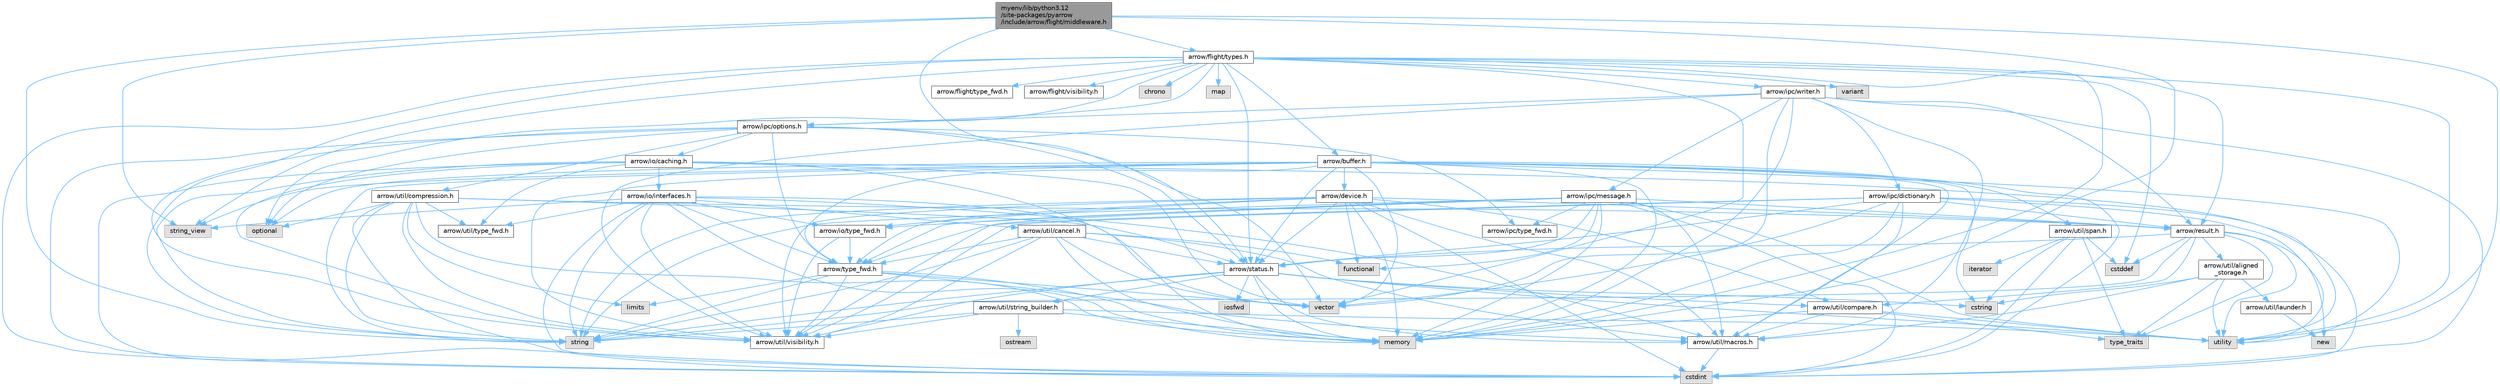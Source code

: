 digraph "myenv/lib/python3.12/site-packages/pyarrow/include/arrow/flight/middleware.h"
{
 // LATEX_PDF_SIZE
  bgcolor="transparent";
  edge [fontname=Helvetica,fontsize=10,labelfontname=Helvetica,labelfontsize=10];
  node [fontname=Helvetica,fontsize=10,shape=box,height=0.2,width=0.4];
  Node1 [id="Node000001",label="myenv/lib/python3.12\l/site-packages/pyarrow\l/include/arrow/flight/middleware.h",height=0.2,width=0.4,color="gray40", fillcolor="grey60", style="filled", fontcolor="black",tooltip=" "];
  Node1 -> Node2 [id="edge1_Node000001_Node000002",color="steelblue1",style="solid",tooltip=" "];
  Node2 [id="Node000002",label="memory",height=0.2,width=0.4,color="grey60", fillcolor="#E0E0E0", style="filled",tooltip=" "];
  Node1 -> Node3 [id="edge2_Node000001_Node000003",color="steelblue1",style="solid",tooltip=" "];
  Node3 [id="Node000003",label="string",height=0.2,width=0.4,color="grey60", fillcolor="#E0E0E0", style="filled",tooltip=" "];
  Node1 -> Node4 [id="edge3_Node000001_Node000004",color="steelblue1",style="solid",tooltip=" "];
  Node4 [id="Node000004",label="string_view",height=0.2,width=0.4,color="grey60", fillcolor="#E0E0E0", style="filled",tooltip=" "];
  Node1 -> Node5 [id="edge4_Node000001_Node000005",color="steelblue1",style="solid",tooltip=" "];
  Node5 [id="Node000005",label="utility",height=0.2,width=0.4,color="grey60", fillcolor="#E0E0E0", style="filled",tooltip=" "];
  Node1 -> Node6 [id="edge5_Node000001_Node000006",color="steelblue1",style="solid",tooltip=" "];
  Node6 [id="Node000006",label="arrow/flight/types.h",height=0.2,width=0.4,color="grey40", fillcolor="white", style="filled",URL="$arrow_2flight_2types_8h.html",tooltip=" "];
  Node6 -> Node7 [id="edge6_Node000006_Node000007",color="steelblue1",style="solid",tooltip=" "];
  Node7 [id="Node000007",label="chrono",height=0.2,width=0.4,color="grey60", fillcolor="#E0E0E0", style="filled",tooltip=" "];
  Node6 -> Node8 [id="edge7_Node000006_Node000008",color="steelblue1",style="solid",tooltip=" "];
  Node8 [id="Node000008",label="cstddef",height=0.2,width=0.4,color="grey60", fillcolor="#E0E0E0", style="filled",tooltip=" "];
  Node6 -> Node9 [id="edge8_Node000006_Node000009",color="steelblue1",style="solid",tooltip=" "];
  Node9 [id="Node000009",label="cstdint",height=0.2,width=0.4,color="grey60", fillcolor="#E0E0E0", style="filled",tooltip=" "];
  Node6 -> Node10 [id="edge9_Node000006_Node000010",color="steelblue1",style="solid",tooltip=" "];
  Node10 [id="Node000010",label="map",height=0.2,width=0.4,color="grey60", fillcolor="#E0E0E0", style="filled",tooltip=" "];
  Node6 -> Node2 [id="edge10_Node000006_Node000002",color="steelblue1",style="solid",tooltip=" "];
  Node6 -> Node11 [id="edge11_Node000006_Node000011",color="steelblue1",style="solid",tooltip=" "];
  Node11 [id="Node000011",label="optional",height=0.2,width=0.4,color="grey60", fillcolor="#E0E0E0", style="filled",tooltip=" "];
  Node6 -> Node3 [id="edge12_Node000006_Node000003",color="steelblue1",style="solid",tooltip=" "];
  Node6 -> Node4 [id="edge13_Node000006_Node000004",color="steelblue1",style="solid",tooltip=" "];
  Node6 -> Node5 [id="edge14_Node000006_Node000005",color="steelblue1",style="solid",tooltip=" "];
  Node6 -> Node12 [id="edge15_Node000006_Node000012",color="steelblue1",style="solid",tooltip=" "];
  Node12 [id="Node000012",label="variant",height=0.2,width=0.4,color="grey60", fillcolor="#E0E0E0", style="filled",tooltip=" "];
  Node6 -> Node13 [id="edge16_Node000006_Node000013",color="steelblue1",style="solid",tooltip=" "];
  Node13 [id="Node000013",label="vector",height=0.2,width=0.4,color="grey60", fillcolor="#E0E0E0", style="filled",tooltip=" "];
  Node6 -> Node14 [id="edge17_Node000006_Node000014",color="steelblue1",style="solid",tooltip=" "];
  Node14 [id="Node000014",label="arrow/buffer.h",height=0.2,width=0.4,color="grey40", fillcolor="white", style="filled",URL="$buffer_8h.html",tooltip=" "];
  Node14 -> Node9 [id="edge18_Node000014_Node000009",color="steelblue1",style="solid",tooltip=" "];
  Node14 -> Node15 [id="edge19_Node000014_Node000015",color="steelblue1",style="solid",tooltip=" "];
  Node15 [id="Node000015",label="cstring",height=0.2,width=0.4,color="grey60", fillcolor="#E0E0E0", style="filled",tooltip=" "];
  Node14 -> Node2 [id="edge20_Node000014_Node000002",color="steelblue1",style="solid",tooltip=" "];
  Node14 -> Node11 [id="edge21_Node000014_Node000011",color="steelblue1",style="solid",tooltip=" "];
  Node14 -> Node3 [id="edge22_Node000014_Node000003",color="steelblue1",style="solid",tooltip=" "];
  Node14 -> Node4 [id="edge23_Node000014_Node000004",color="steelblue1",style="solid",tooltip=" "];
  Node14 -> Node5 [id="edge24_Node000014_Node000005",color="steelblue1",style="solid",tooltip=" "];
  Node14 -> Node13 [id="edge25_Node000014_Node000013",color="steelblue1",style="solid",tooltip=" "];
  Node14 -> Node16 [id="edge26_Node000014_Node000016",color="steelblue1",style="solid",tooltip=" "];
  Node16 [id="Node000016",label="arrow/device.h",height=0.2,width=0.4,color="grey40", fillcolor="white", style="filled",URL="$device_8h.html",tooltip=" "];
  Node16 -> Node9 [id="edge27_Node000016_Node000009",color="steelblue1",style="solid",tooltip=" "];
  Node16 -> Node17 [id="edge28_Node000016_Node000017",color="steelblue1",style="solid",tooltip=" "];
  Node17 [id="Node000017",label="functional",height=0.2,width=0.4,color="grey60", fillcolor="#E0E0E0", style="filled",tooltip=" "];
  Node16 -> Node2 [id="edge29_Node000016_Node000002",color="steelblue1",style="solid",tooltip=" "];
  Node16 -> Node3 [id="edge30_Node000016_Node000003",color="steelblue1",style="solid",tooltip=" "];
  Node16 -> Node18 [id="edge31_Node000016_Node000018",color="steelblue1",style="solid",tooltip=" "];
  Node18 [id="Node000018",label="arrow/io/type_fwd.h",height=0.2,width=0.4,color="grey40", fillcolor="white", style="filled",URL="$arrow_2io_2type__fwd_8h.html",tooltip=" "];
  Node18 -> Node19 [id="edge32_Node000018_Node000019",color="steelblue1",style="solid",tooltip=" "];
  Node19 [id="Node000019",label="arrow/type_fwd.h",height=0.2,width=0.4,color="grey40", fillcolor="white", style="filled",URL="$arrow_2type__fwd_8h.html",tooltip=" "];
  Node19 -> Node20 [id="edge33_Node000019_Node000020",color="steelblue1",style="solid",tooltip=" "];
  Node20 [id="Node000020",label="limits",height=0.2,width=0.4,color="grey60", fillcolor="#E0E0E0", style="filled",tooltip=" "];
  Node19 -> Node2 [id="edge34_Node000019_Node000002",color="steelblue1",style="solid",tooltip=" "];
  Node19 -> Node3 [id="edge35_Node000019_Node000003",color="steelblue1",style="solid",tooltip=" "];
  Node19 -> Node13 [id="edge36_Node000019_Node000013",color="steelblue1",style="solid",tooltip=" "];
  Node19 -> Node21 [id="edge37_Node000019_Node000021",color="steelblue1",style="solid",tooltip=" "];
  Node21 [id="Node000021",label="arrow/util/macros.h",height=0.2,width=0.4,color="grey40", fillcolor="white", style="filled",URL="$macros_8h.html",tooltip=" "];
  Node21 -> Node9 [id="edge38_Node000021_Node000009",color="steelblue1",style="solid",tooltip=" "];
  Node19 -> Node22 [id="edge39_Node000019_Node000022",color="steelblue1",style="solid",tooltip=" "];
  Node22 [id="Node000022",label="arrow/util/visibility.h",height=0.2,width=0.4,color="grey40", fillcolor="white", style="filled",URL="$include_2arrow_2util_2visibility_8h.html",tooltip=" "];
  Node18 -> Node22 [id="edge40_Node000018_Node000022",color="steelblue1",style="solid",tooltip=" "];
  Node16 -> Node23 [id="edge41_Node000016_Node000023",color="steelblue1",style="solid",tooltip=" "];
  Node23 [id="Node000023",label="arrow/result.h",height=0.2,width=0.4,color="grey40", fillcolor="white", style="filled",URL="$result_8h.html",tooltip=" "];
  Node23 -> Node8 [id="edge42_Node000023_Node000008",color="steelblue1",style="solid",tooltip=" "];
  Node23 -> Node24 [id="edge43_Node000023_Node000024",color="steelblue1",style="solid",tooltip=" "];
  Node24 [id="Node000024",label="new",height=0.2,width=0.4,color="grey60", fillcolor="#E0E0E0", style="filled",tooltip=" "];
  Node23 -> Node3 [id="edge44_Node000023_Node000003",color="steelblue1",style="solid",tooltip=" "];
  Node23 -> Node25 [id="edge45_Node000023_Node000025",color="steelblue1",style="solid",tooltip=" "];
  Node25 [id="Node000025",label="type_traits",height=0.2,width=0.4,color="grey60", fillcolor="#E0E0E0", style="filled",tooltip=" "];
  Node23 -> Node5 [id="edge46_Node000023_Node000005",color="steelblue1",style="solid",tooltip=" "];
  Node23 -> Node26 [id="edge47_Node000023_Node000026",color="steelblue1",style="solid",tooltip=" "];
  Node26 [id="Node000026",label="arrow/status.h",height=0.2,width=0.4,color="grey40", fillcolor="white", style="filled",URL="$status_8h.html",tooltip=" "];
  Node26 -> Node15 [id="edge48_Node000026_Node000015",color="steelblue1",style="solid",tooltip=" "];
  Node26 -> Node27 [id="edge49_Node000026_Node000027",color="steelblue1",style="solid",tooltip=" "];
  Node27 [id="Node000027",label="iosfwd",height=0.2,width=0.4,color="grey60", fillcolor="#E0E0E0", style="filled",tooltip=" "];
  Node26 -> Node2 [id="edge50_Node000026_Node000002",color="steelblue1",style="solid",tooltip=" "];
  Node26 -> Node3 [id="edge51_Node000026_Node000003",color="steelblue1",style="solid",tooltip=" "];
  Node26 -> Node5 [id="edge52_Node000026_Node000005",color="steelblue1",style="solid",tooltip=" "];
  Node26 -> Node28 [id="edge53_Node000026_Node000028",color="steelblue1",style="solid",tooltip=" "];
  Node28 [id="Node000028",label="arrow/util/compare.h",height=0.2,width=0.4,color="grey40", fillcolor="white", style="filled",URL="$util_2compare_8h.html",tooltip=" "];
  Node28 -> Node2 [id="edge54_Node000028_Node000002",color="steelblue1",style="solid",tooltip=" "];
  Node28 -> Node25 [id="edge55_Node000028_Node000025",color="steelblue1",style="solid",tooltip=" "];
  Node28 -> Node5 [id="edge56_Node000028_Node000005",color="steelblue1",style="solid",tooltip=" "];
  Node28 -> Node21 [id="edge57_Node000028_Node000021",color="steelblue1",style="solid",tooltip=" "];
  Node26 -> Node21 [id="edge58_Node000026_Node000021",color="steelblue1",style="solid",tooltip=" "];
  Node26 -> Node29 [id="edge59_Node000026_Node000029",color="steelblue1",style="solid",tooltip=" "];
  Node29 [id="Node000029",label="arrow/util/string_builder.h",height=0.2,width=0.4,color="grey40", fillcolor="white", style="filled",URL="$string__builder_8h.html",tooltip=" "];
  Node29 -> Node2 [id="edge60_Node000029_Node000002",color="steelblue1",style="solid",tooltip=" "];
  Node29 -> Node30 [id="edge61_Node000029_Node000030",color="steelblue1",style="solid",tooltip=" "];
  Node30 [id="Node000030",label="ostream",height=0.2,width=0.4,color="grey60", fillcolor="#E0E0E0", style="filled",tooltip=" "];
  Node29 -> Node3 [id="edge62_Node000029_Node000003",color="steelblue1",style="solid",tooltip=" "];
  Node29 -> Node5 [id="edge63_Node000029_Node000005",color="steelblue1",style="solid",tooltip=" "];
  Node29 -> Node22 [id="edge64_Node000029_Node000022",color="steelblue1",style="solid",tooltip=" "];
  Node26 -> Node22 [id="edge65_Node000026_Node000022",color="steelblue1",style="solid",tooltip=" "];
  Node23 -> Node31 [id="edge66_Node000023_Node000031",color="steelblue1",style="solid",tooltip=" "];
  Node31 [id="Node000031",label="arrow/util/aligned\l_storage.h",height=0.2,width=0.4,color="grey40", fillcolor="white", style="filled",URL="$aligned__storage_8h.html",tooltip=" "];
  Node31 -> Node15 [id="edge67_Node000031_Node000015",color="steelblue1",style="solid",tooltip=" "];
  Node31 -> Node25 [id="edge68_Node000031_Node000025",color="steelblue1",style="solid",tooltip=" "];
  Node31 -> Node5 [id="edge69_Node000031_Node000005",color="steelblue1",style="solid",tooltip=" "];
  Node31 -> Node32 [id="edge70_Node000031_Node000032",color="steelblue1",style="solid",tooltip=" "];
  Node32 [id="Node000032",label="arrow/util/launder.h",height=0.2,width=0.4,color="grey40", fillcolor="white", style="filled",URL="$launder_8h.html",tooltip=" "];
  Node32 -> Node24 [id="edge71_Node000032_Node000024",color="steelblue1",style="solid",tooltip=" "];
  Node31 -> Node21 [id="edge72_Node000031_Node000021",color="steelblue1",style="solid",tooltip=" "];
  Node23 -> Node28 [id="edge73_Node000023_Node000028",color="steelblue1",style="solid",tooltip=" "];
  Node16 -> Node26 [id="edge74_Node000016_Node000026",color="steelblue1",style="solid",tooltip=" "];
  Node16 -> Node19 [id="edge75_Node000016_Node000019",color="steelblue1",style="solid",tooltip=" "];
  Node16 -> Node28 [id="edge76_Node000016_Node000028",color="steelblue1",style="solid",tooltip=" "];
  Node16 -> Node21 [id="edge77_Node000016_Node000021",color="steelblue1",style="solid",tooltip=" "];
  Node16 -> Node22 [id="edge78_Node000016_Node000022",color="steelblue1",style="solid",tooltip=" "];
  Node14 -> Node26 [id="edge79_Node000014_Node000026",color="steelblue1",style="solid",tooltip=" "];
  Node14 -> Node19 [id="edge80_Node000014_Node000019",color="steelblue1",style="solid",tooltip=" "];
  Node14 -> Node21 [id="edge81_Node000014_Node000021",color="steelblue1",style="solid",tooltip=" "];
  Node14 -> Node33 [id="edge82_Node000014_Node000033",color="steelblue1",style="solid",tooltip=" "];
  Node33 [id="Node000033",label="arrow/util/span.h",height=0.2,width=0.4,color="grey40", fillcolor="white", style="filled",URL="$span_8h.html",tooltip=" "];
  Node33 -> Node8 [id="edge83_Node000033_Node000008",color="steelblue1",style="solid",tooltip=" "];
  Node33 -> Node9 [id="edge84_Node000033_Node000009",color="steelblue1",style="solid",tooltip=" "];
  Node33 -> Node15 [id="edge85_Node000033_Node000015",color="steelblue1",style="solid",tooltip=" "];
  Node33 -> Node34 [id="edge86_Node000033_Node000034",color="steelblue1",style="solid",tooltip=" "];
  Node34 [id="Node000034",label="iterator",height=0.2,width=0.4,color="grey60", fillcolor="#E0E0E0", style="filled",tooltip=" "];
  Node33 -> Node25 [id="edge87_Node000033_Node000025",color="steelblue1",style="solid",tooltip=" "];
  Node14 -> Node22 [id="edge88_Node000014_Node000022",color="steelblue1",style="solid",tooltip=" "];
  Node6 -> Node35 [id="edge89_Node000006_Node000035",color="steelblue1",style="solid",tooltip=" "];
  Node35 [id="Node000035",label="arrow/flight/type_fwd.h",height=0.2,width=0.4,color="grey40", fillcolor="white", style="filled",URL="$arrow_2flight_2type__fwd_8h.html",tooltip=" "];
  Node6 -> Node36 [id="edge90_Node000006_Node000036",color="steelblue1",style="solid",tooltip=" "];
  Node36 [id="Node000036",label="arrow/flight/visibility.h",height=0.2,width=0.4,color="grey40", fillcolor="white", style="filled",URL="$include_2arrow_2flight_2visibility_8h.html",tooltip=" "];
  Node6 -> Node37 [id="edge91_Node000006_Node000037",color="steelblue1",style="solid",tooltip=" "];
  Node37 [id="Node000037",label="arrow/ipc/options.h",height=0.2,width=0.4,color="grey40", fillcolor="white", style="filled",URL="$ipc_2options_8h.html",tooltip=" "];
  Node37 -> Node9 [id="edge92_Node000037_Node000009",color="steelblue1",style="solid",tooltip=" "];
  Node37 -> Node11 [id="edge93_Node000037_Node000011",color="steelblue1",style="solid",tooltip=" "];
  Node37 -> Node13 [id="edge94_Node000037_Node000013",color="steelblue1",style="solid",tooltip=" "];
  Node37 -> Node38 [id="edge95_Node000037_Node000038",color="steelblue1",style="solid",tooltip=" "];
  Node38 [id="Node000038",label="arrow/io/caching.h",height=0.2,width=0.4,color="grey40", fillcolor="white", style="filled",URL="$caching_8h.html",tooltip=" "];
  Node38 -> Node9 [id="edge96_Node000038_Node000009",color="steelblue1",style="solid",tooltip=" "];
  Node38 -> Node2 [id="edge97_Node000038_Node000002",color="steelblue1",style="solid",tooltip=" "];
  Node38 -> Node3 [id="edge98_Node000038_Node000003",color="steelblue1",style="solid",tooltip=" "];
  Node38 -> Node5 [id="edge99_Node000038_Node000005",color="steelblue1",style="solid",tooltip=" "];
  Node38 -> Node13 [id="edge100_Node000038_Node000013",color="steelblue1",style="solid",tooltip=" "];
  Node38 -> Node39 [id="edge101_Node000038_Node000039",color="steelblue1",style="solid",tooltip=" "];
  Node39 [id="Node000039",label="arrow/io/interfaces.h",height=0.2,width=0.4,color="grey40", fillcolor="white", style="filled",URL="$interfaces_8h.html",tooltip=" "];
  Node39 -> Node9 [id="edge102_Node000039_Node000009",color="steelblue1",style="solid",tooltip=" "];
  Node39 -> Node2 [id="edge103_Node000039_Node000002",color="steelblue1",style="solid",tooltip=" "];
  Node39 -> Node3 [id="edge104_Node000039_Node000003",color="steelblue1",style="solid",tooltip=" "];
  Node39 -> Node4 [id="edge105_Node000039_Node000004",color="steelblue1",style="solid",tooltip=" "];
  Node39 -> Node13 [id="edge106_Node000039_Node000013",color="steelblue1",style="solid",tooltip=" "];
  Node39 -> Node18 [id="edge107_Node000039_Node000018",color="steelblue1",style="solid",tooltip=" "];
  Node39 -> Node19 [id="edge108_Node000039_Node000019",color="steelblue1",style="solid",tooltip=" "];
  Node39 -> Node40 [id="edge109_Node000039_Node000040",color="steelblue1",style="solid",tooltip=" "];
  Node40 [id="Node000040",label="arrow/util/cancel.h",height=0.2,width=0.4,color="grey40", fillcolor="white", style="filled",URL="$cancel_8h.html",tooltip=" "];
  Node40 -> Node17 [id="edge110_Node000040_Node000017",color="steelblue1",style="solid",tooltip=" "];
  Node40 -> Node2 [id="edge111_Node000040_Node000002",color="steelblue1",style="solid",tooltip=" "];
  Node40 -> Node3 [id="edge112_Node000040_Node000003",color="steelblue1",style="solid",tooltip=" "];
  Node40 -> Node13 [id="edge113_Node000040_Node000013",color="steelblue1",style="solid",tooltip=" "];
  Node40 -> Node26 [id="edge114_Node000040_Node000026",color="steelblue1",style="solid",tooltip=" "];
  Node40 -> Node19 [id="edge115_Node000040_Node000019",color="steelblue1",style="solid",tooltip=" "];
  Node40 -> Node21 [id="edge116_Node000040_Node000021",color="steelblue1",style="solid",tooltip=" "];
  Node40 -> Node22 [id="edge117_Node000040_Node000022",color="steelblue1",style="solid",tooltip=" "];
  Node39 -> Node21 [id="edge118_Node000039_Node000021",color="steelblue1",style="solid",tooltip=" "];
  Node39 -> Node41 [id="edge119_Node000039_Node000041",color="steelblue1",style="solid",tooltip=" "];
  Node41 [id="Node000041",label="arrow/util/type_fwd.h",height=0.2,width=0.4,color="grey40", fillcolor="white", style="filled",URL="$arrow_2util_2type__fwd_8h.html",tooltip=" "];
  Node39 -> Node22 [id="edge120_Node000039_Node000022",color="steelblue1",style="solid",tooltip=" "];
  Node38 -> Node41 [id="edge121_Node000038_Node000041",color="steelblue1",style="solid",tooltip=" "];
  Node38 -> Node22 [id="edge122_Node000038_Node000022",color="steelblue1",style="solid",tooltip=" "];
  Node37 -> Node42 [id="edge123_Node000037_Node000042",color="steelblue1",style="solid",tooltip=" "];
  Node42 [id="Node000042",label="arrow/ipc/type_fwd.h",height=0.2,width=0.4,color="grey40", fillcolor="white", style="filled",URL="$arrow_2ipc_2type__fwd_8h.html",tooltip=" "];
  Node37 -> Node26 [id="edge124_Node000037_Node000026",color="steelblue1",style="solid",tooltip=" "];
  Node37 -> Node19 [id="edge125_Node000037_Node000019",color="steelblue1",style="solid",tooltip=" "];
  Node37 -> Node43 [id="edge126_Node000037_Node000043",color="steelblue1",style="solid",tooltip=" "];
  Node43 [id="Node000043",label="arrow/util/compression.h",height=0.2,width=0.4,color="grey40", fillcolor="white", style="filled",URL="$compression_8h.html",tooltip=" "];
  Node43 -> Node9 [id="edge127_Node000043_Node000009",color="steelblue1",style="solid",tooltip=" "];
  Node43 -> Node20 [id="edge128_Node000043_Node000020",color="steelblue1",style="solid",tooltip=" "];
  Node43 -> Node2 [id="edge129_Node000043_Node000002",color="steelblue1",style="solid",tooltip=" "];
  Node43 -> Node11 [id="edge130_Node000043_Node000011",color="steelblue1",style="solid",tooltip=" "];
  Node43 -> Node3 [id="edge131_Node000043_Node000003",color="steelblue1",style="solid",tooltip=" "];
  Node43 -> Node23 [id="edge132_Node000043_Node000023",color="steelblue1",style="solid",tooltip=" "];
  Node43 -> Node26 [id="edge133_Node000043_Node000026",color="steelblue1",style="solid",tooltip=" "];
  Node43 -> Node41 [id="edge134_Node000043_Node000041",color="steelblue1",style="solid",tooltip=" "];
  Node43 -> Node22 [id="edge135_Node000043_Node000022",color="steelblue1",style="solid",tooltip=" "];
  Node37 -> Node22 [id="edge136_Node000037_Node000022",color="steelblue1",style="solid",tooltip=" "];
  Node6 -> Node44 [id="edge137_Node000006_Node000044",color="steelblue1",style="solid",tooltip=" "];
  Node44 [id="Node000044",label="arrow/ipc/writer.h",height=0.2,width=0.4,color="grey40", fillcolor="white", style="filled",URL="$arrow_2ipc_2writer_8h.html",tooltip=" "];
  Node44 -> Node9 [id="edge138_Node000044_Node000009",color="steelblue1",style="solid",tooltip=" "];
  Node44 -> Node2 [id="edge139_Node000044_Node000002",color="steelblue1",style="solid",tooltip=" "];
  Node44 -> Node13 [id="edge140_Node000044_Node000013",color="steelblue1",style="solid",tooltip=" "];
  Node44 -> Node45 [id="edge141_Node000044_Node000045",color="steelblue1",style="solid",tooltip=" "];
  Node45 [id="Node000045",label="arrow/ipc/dictionary.h",height=0.2,width=0.4,color="grey40", fillcolor="white", style="filled",URL="$dictionary_8h.html",tooltip=" "];
  Node45 -> Node9 [id="edge142_Node000045_Node000009",color="steelblue1",style="solid",tooltip=" "];
  Node45 -> Node2 [id="edge143_Node000045_Node000002",color="steelblue1",style="solid",tooltip=" "];
  Node45 -> Node5 [id="edge144_Node000045_Node000005",color="steelblue1",style="solid",tooltip=" "];
  Node45 -> Node13 [id="edge145_Node000045_Node000013",color="steelblue1",style="solid",tooltip=" "];
  Node45 -> Node23 [id="edge146_Node000045_Node000023",color="steelblue1",style="solid",tooltip=" "];
  Node45 -> Node26 [id="edge147_Node000045_Node000026",color="steelblue1",style="solid",tooltip=" "];
  Node45 -> Node19 [id="edge148_Node000045_Node000019",color="steelblue1",style="solid",tooltip=" "];
  Node45 -> Node21 [id="edge149_Node000045_Node000021",color="steelblue1",style="solid",tooltip=" "];
  Node45 -> Node22 [id="edge150_Node000045_Node000022",color="steelblue1",style="solid",tooltip=" "];
  Node44 -> Node46 [id="edge151_Node000044_Node000046",color="steelblue1",style="solid",tooltip=" "];
  Node46 [id="Node000046",label="arrow/ipc/message.h",height=0.2,width=0.4,color="grey40", fillcolor="white", style="filled",URL="$message_8h.html",tooltip=" "];
  Node46 -> Node9 [id="edge152_Node000046_Node000009",color="steelblue1",style="solid",tooltip=" "];
  Node46 -> Node17 [id="edge153_Node000046_Node000017",color="steelblue1",style="solid",tooltip=" "];
  Node46 -> Node2 [id="edge154_Node000046_Node000002",color="steelblue1",style="solid",tooltip=" "];
  Node46 -> Node3 [id="edge155_Node000046_Node000003",color="steelblue1",style="solid",tooltip=" "];
  Node46 -> Node5 [id="edge156_Node000046_Node000005",color="steelblue1",style="solid",tooltip=" "];
  Node46 -> Node18 [id="edge157_Node000046_Node000018",color="steelblue1",style="solid",tooltip=" "];
  Node46 -> Node42 [id="edge158_Node000046_Node000042",color="steelblue1",style="solid",tooltip=" "];
  Node46 -> Node23 [id="edge159_Node000046_Node000023",color="steelblue1",style="solid",tooltip=" "];
  Node46 -> Node26 [id="edge160_Node000046_Node000026",color="steelblue1",style="solid",tooltip=" "];
  Node46 -> Node19 [id="edge161_Node000046_Node000019",color="steelblue1",style="solid",tooltip=" "];
  Node46 -> Node21 [id="edge162_Node000046_Node000021",color="steelblue1",style="solid",tooltip=" "];
  Node46 -> Node22 [id="edge163_Node000046_Node000022",color="steelblue1",style="solid",tooltip=" "];
  Node44 -> Node37 [id="edge164_Node000044_Node000037",color="steelblue1",style="solid",tooltip=" "];
  Node44 -> Node23 [id="edge165_Node000044_Node000023",color="steelblue1",style="solid",tooltip=" "];
  Node44 -> Node21 [id="edge166_Node000044_Node000021",color="steelblue1",style="solid",tooltip=" "];
  Node44 -> Node22 [id="edge167_Node000044_Node000022",color="steelblue1",style="solid",tooltip=" "];
  Node6 -> Node23 [id="edge168_Node000006_Node000023",color="steelblue1",style="solid",tooltip=" "];
  Node6 -> Node26 [id="edge169_Node000006_Node000026",color="steelblue1",style="solid",tooltip=" "];
  Node1 -> Node26 [id="edge170_Node000001_Node000026",color="steelblue1",style="solid",tooltip=" "];
}
